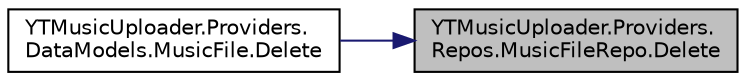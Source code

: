 digraph "YTMusicUploader.Providers.Repos.MusicFileRepo.Delete"
{
 // LATEX_PDF_SIZE
  edge [fontname="Helvetica",fontsize="10",labelfontname="Helvetica",labelfontsize="10"];
  node [fontname="Helvetica",fontsize="10",shape=record];
  rankdir="RL";
  Node1 [label="YTMusicUploader.Providers.\lRepos.MusicFileRepo.Delete",height=0.2,width=0.4,color="black", fillcolor="grey75", style="filled", fontcolor="black",tooltip="Delete or destroyed a Music File entry from the database (delete in the case of a Music File is to se..."];
  Node1 -> Node2 [dir="back",color="midnightblue",fontsize="10",style="solid",fontname="Helvetica"];
  Node2 [label="YTMusicUploader.Providers.\lDataModels.MusicFile.Delete",height=0.2,width=0.4,color="black", fillcolor="white", style="filled",URL="$df/d9a/class_y_t_music_uploader_1_1_providers_1_1_data_models_1_1_music_file.html#a75fd9bf5dd8e1688a3051024379aacc1",tooltip="Delete from the database (for MusicFiles, it typically set the flag of 'Removed' but doesn't actually..."];
}
